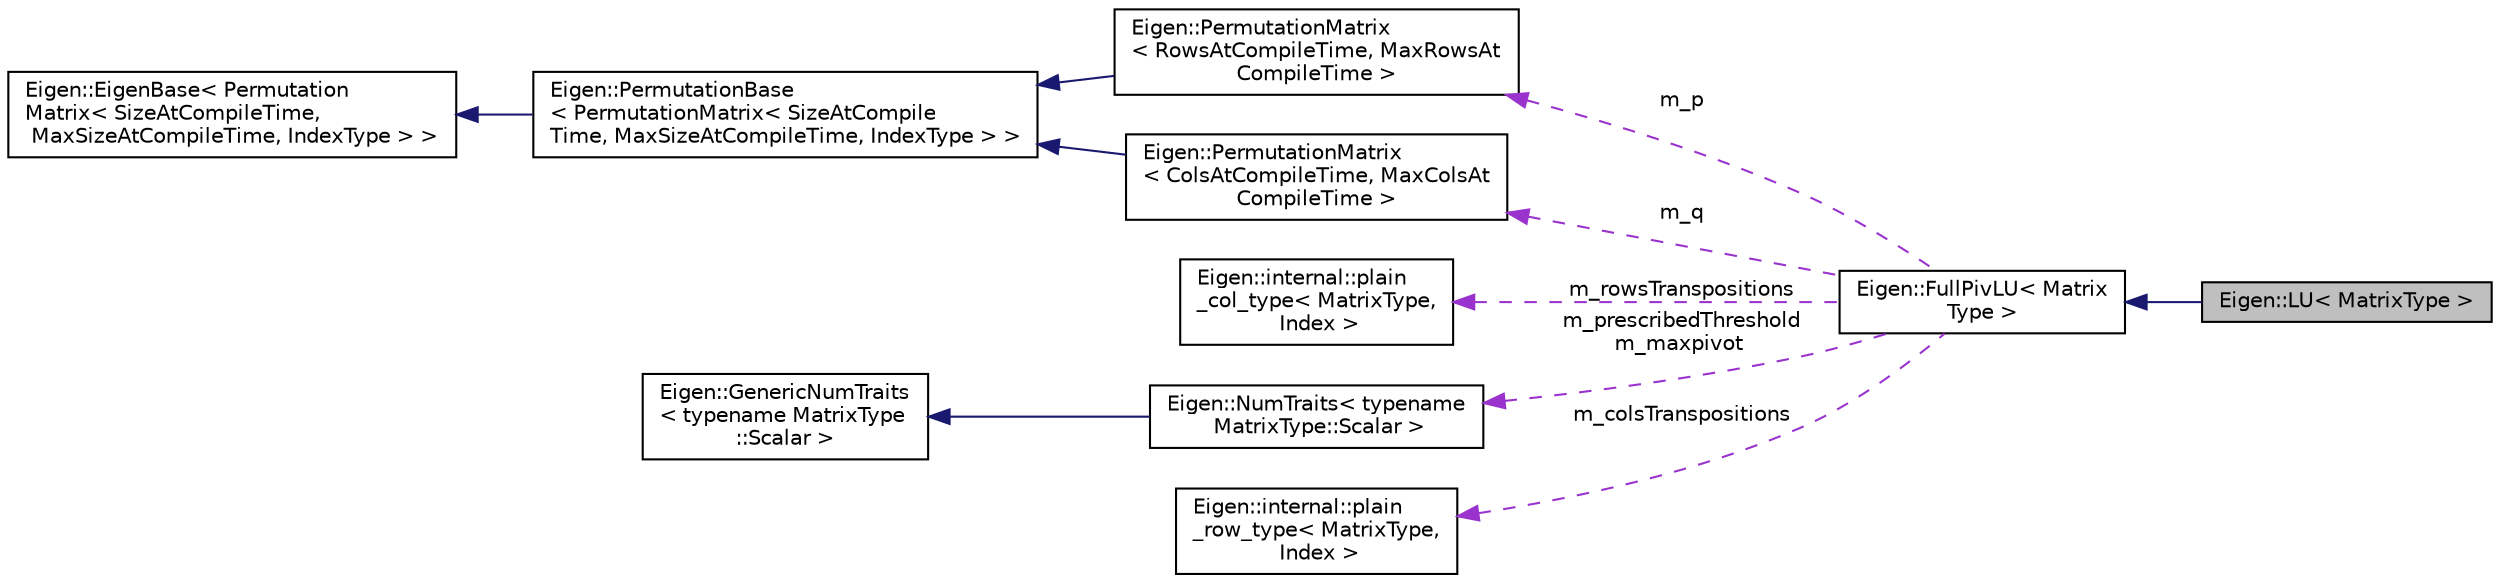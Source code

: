 digraph "Eigen::LU&lt; MatrixType &gt;"
{
  edge [fontname="Helvetica",fontsize="10",labelfontname="Helvetica",labelfontsize="10"];
  node [fontname="Helvetica",fontsize="10",shape=record];
  rankdir="LR";
  Node1 [label="Eigen::LU\< MatrixType \>",height=0.2,width=0.4,color="black", fillcolor="grey75", style="filled", fontcolor="black"];
  Node2 -> Node1 [dir="back",color="midnightblue",fontsize="10",style="solid",fontname="Helvetica"];
  Node2 [label="Eigen::FullPivLU\< Matrix\lType \>",height=0.2,width=0.4,color="black", fillcolor="white", style="filled",URL="$class_eigen_1_1_full_piv_l_u.html"];
  Node3 -> Node2 [dir="back",color="darkorchid3",fontsize="10",style="dashed",label=" m_p" ,fontname="Helvetica"];
  Node3 [label="Eigen::PermutationMatrix\l\< RowsAtCompileTime, MaxRowsAt\lCompileTime \>",height=0.2,width=0.4,color="black", fillcolor="white", style="filled",URL="$class_eigen_1_1_permutation_matrix.html"];
  Node4 -> Node3 [dir="back",color="midnightblue",fontsize="10",style="solid",fontname="Helvetica"];
  Node4 [label="Eigen::PermutationBase\l\< PermutationMatrix\< SizeAtCompile\lTime, MaxSizeAtCompileTime, IndexType \> \>",height=0.2,width=0.4,color="black", fillcolor="white", style="filled",URL="$class_eigen_1_1_permutation_base.html"];
  Node5 -> Node4 [dir="back",color="midnightblue",fontsize="10",style="solid",fontname="Helvetica"];
  Node5 [label="Eigen::EigenBase\< Permutation\lMatrix\< SizeAtCompileTime,\l MaxSizeAtCompileTime, IndexType \> \>",height=0.2,width=0.4,color="black", fillcolor="white", style="filled",URL="$struct_eigen_1_1_eigen_base.html"];
  Node6 -> Node2 [dir="back",color="darkorchid3",fontsize="10",style="dashed",label=" m_rowsTranspositions" ,fontname="Helvetica"];
  Node6 [label="Eigen::internal::plain\l_col_type\< MatrixType,\l Index \>",height=0.2,width=0.4,color="black", fillcolor="white", style="filled",URL="$struct_eigen_1_1internal_1_1plain__col__type.html"];
  Node7 -> Node2 [dir="back",color="darkorchid3",fontsize="10",style="dashed",label=" m_q" ,fontname="Helvetica"];
  Node7 [label="Eigen::PermutationMatrix\l\< ColsAtCompileTime, MaxColsAt\lCompileTime \>",height=0.2,width=0.4,color="black", fillcolor="white", style="filled",URL="$class_eigen_1_1_permutation_matrix.html"];
  Node4 -> Node7 [dir="back",color="midnightblue",fontsize="10",style="solid",fontname="Helvetica"];
  Node8 -> Node2 [dir="back",color="darkorchid3",fontsize="10",style="dashed",label=" m_prescribedThreshold\nm_maxpivot" ,fontname="Helvetica"];
  Node8 [label="Eigen::NumTraits\< typename\l MatrixType::Scalar \>",height=0.2,width=0.4,color="black", fillcolor="white", style="filled",URL="$struct_eigen_1_1_num_traits.html"];
  Node9 -> Node8 [dir="back",color="midnightblue",fontsize="10",style="solid",fontname="Helvetica"];
  Node9 [label="Eigen::GenericNumTraits\l\< typename MatrixType\l::Scalar \>",height=0.2,width=0.4,color="black", fillcolor="white", style="filled",URL="$struct_eigen_1_1_generic_num_traits.html"];
  Node10 -> Node2 [dir="back",color="darkorchid3",fontsize="10",style="dashed",label=" m_colsTranspositions" ,fontname="Helvetica"];
  Node10 [label="Eigen::internal::plain\l_row_type\< MatrixType,\l Index \>",height=0.2,width=0.4,color="black", fillcolor="white", style="filled",URL="$struct_eigen_1_1internal_1_1plain__row__type.html"];
}
